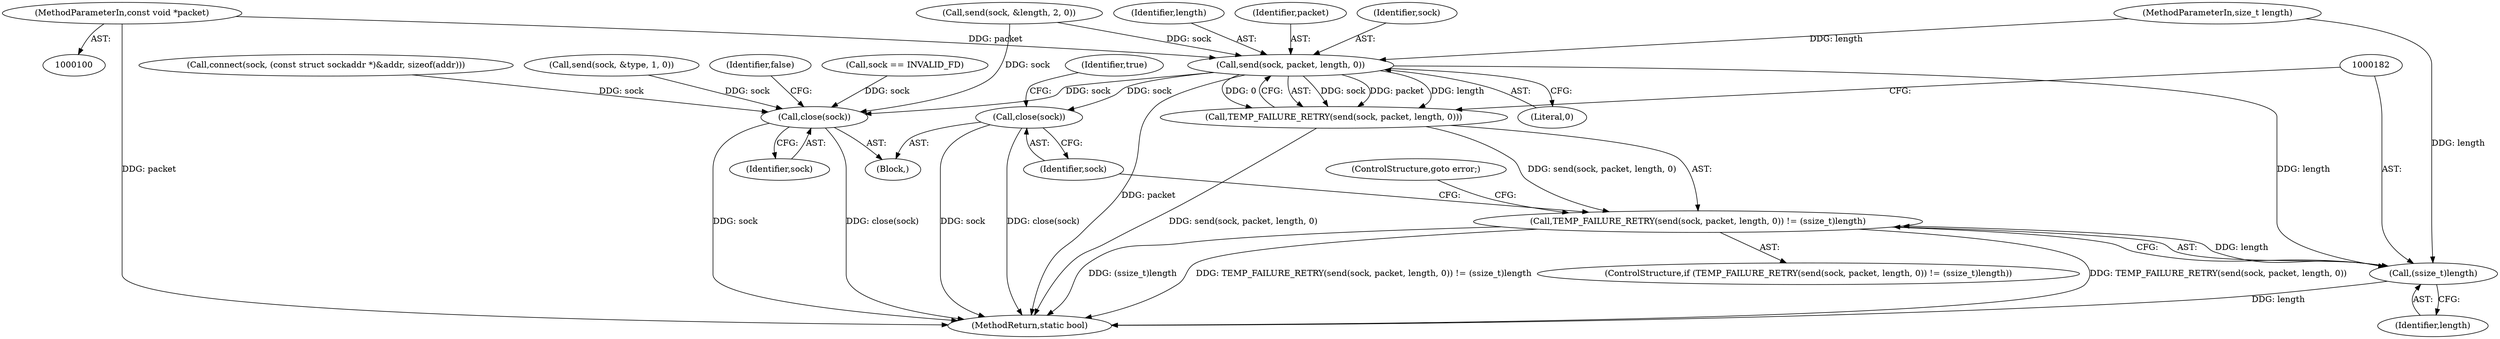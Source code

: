 digraph "0_Android_472271b153c5dc53c28beac55480a8d8434b2d5c_69@pointer" {
"1000102" [label="(MethodParameterIn,const void *packet)"];
"1000176" [label="(Call,send(sock, packet, length, 0))"];
"1000175" [label="(Call,TEMP_FAILURE_RETRY(send(sock, packet, length, 0)))"];
"1000174" [label="(Call,TEMP_FAILURE_RETRY(send(sock, packet, length, 0)) != (ssize_t)length)"];
"1000181" [label="(Call,(ssize_t)length)"];
"1000185" [label="(Call,close(sock))"];
"1000190" [label="(Call,close(sock))"];
"1000154" [label="(Call,send(sock, &type, 1, 0))"];
"1000190" [label="(Call,close(sock))"];
"1000185" [label="(Call,close(sock))"];
"1000175" [label="(Call,TEMP_FAILURE_RETRY(send(sock, packet, length, 0)))"];
"1000193" [label="(Identifier,false)"];
"1000176" [label="(Call,send(sock, packet, length, 0))"];
"1000179" [label="(Identifier,length)"];
"1000113" [label="(Call,sock == INVALID_FD)"];
"1000174" [label="(Call,TEMP_FAILURE_RETRY(send(sock, packet, length, 0)) != (ssize_t)length)"];
"1000140" [label="(Call,connect(sock, (const struct sockaddr *)&addr, sizeof(addr)))"];
"1000178" [label="(Identifier,packet)"];
"1000180" [label="(Literal,0)"];
"1000181" [label="(Call,(ssize_t)length)"];
"1000186" [label="(Identifier,sock)"];
"1000177" [label="(Identifier,sock)"];
"1000104" [label="(Block,)"];
"1000173" [label="(ControlStructure,if (TEMP_FAILURE_RETRY(send(sock, packet, length, 0)) != (ssize_t)length))"];
"1000165" [label="(Call,send(sock, &length, 2, 0))"];
"1000194" [label="(MethodReturn,static bool)"];
"1000184" [label="(ControlStructure,goto error;)"];
"1000191" [label="(Identifier,sock)"];
"1000103" [label="(MethodParameterIn,size_t length)"];
"1000183" [label="(Identifier,length)"];
"1000102" [label="(MethodParameterIn,const void *packet)"];
"1000188" [label="(Identifier,true)"];
"1000102" -> "1000100"  [label="AST: "];
"1000102" -> "1000194"  [label="DDG: packet"];
"1000102" -> "1000176"  [label="DDG: packet"];
"1000176" -> "1000175"  [label="AST: "];
"1000176" -> "1000180"  [label="CFG: "];
"1000177" -> "1000176"  [label="AST: "];
"1000178" -> "1000176"  [label="AST: "];
"1000179" -> "1000176"  [label="AST: "];
"1000180" -> "1000176"  [label="AST: "];
"1000175" -> "1000176"  [label="CFG: "];
"1000176" -> "1000194"  [label="DDG: packet"];
"1000176" -> "1000175"  [label="DDG: sock"];
"1000176" -> "1000175"  [label="DDG: packet"];
"1000176" -> "1000175"  [label="DDG: length"];
"1000176" -> "1000175"  [label="DDG: 0"];
"1000165" -> "1000176"  [label="DDG: sock"];
"1000103" -> "1000176"  [label="DDG: length"];
"1000176" -> "1000181"  [label="DDG: length"];
"1000176" -> "1000185"  [label="DDG: sock"];
"1000176" -> "1000190"  [label="DDG: sock"];
"1000175" -> "1000174"  [label="AST: "];
"1000182" -> "1000175"  [label="CFG: "];
"1000175" -> "1000194"  [label="DDG: send(sock, packet, length, 0)"];
"1000175" -> "1000174"  [label="DDG: send(sock, packet, length, 0)"];
"1000174" -> "1000173"  [label="AST: "];
"1000174" -> "1000181"  [label="CFG: "];
"1000181" -> "1000174"  [label="AST: "];
"1000184" -> "1000174"  [label="CFG: "];
"1000186" -> "1000174"  [label="CFG: "];
"1000174" -> "1000194"  [label="DDG: (ssize_t)length"];
"1000174" -> "1000194"  [label="DDG: TEMP_FAILURE_RETRY(send(sock, packet, length, 0)) != (ssize_t)length"];
"1000174" -> "1000194"  [label="DDG: TEMP_FAILURE_RETRY(send(sock, packet, length, 0))"];
"1000181" -> "1000174"  [label="DDG: length"];
"1000181" -> "1000183"  [label="CFG: "];
"1000182" -> "1000181"  [label="AST: "];
"1000183" -> "1000181"  [label="AST: "];
"1000181" -> "1000194"  [label="DDG: length"];
"1000103" -> "1000181"  [label="DDG: length"];
"1000185" -> "1000104"  [label="AST: "];
"1000185" -> "1000186"  [label="CFG: "];
"1000186" -> "1000185"  [label="AST: "];
"1000188" -> "1000185"  [label="CFG: "];
"1000185" -> "1000194"  [label="DDG: close(sock)"];
"1000185" -> "1000194"  [label="DDG: sock"];
"1000190" -> "1000104"  [label="AST: "];
"1000190" -> "1000191"  [label="CFG: "];
"1000191" -> "1000190"  [label="AST: "];
"1000193" -> "1000190"  [label="CFG: "];
"1000190" -> "1000194"  [label="DDG: close(sock)"];
"1000190" -> "1000194"  [label="DDG: sock"];
"1000113" -> "1000190"  [label="DDG: sock"];
"1000140" -> "1000190"  [label="DDG: sock"];
"1000165" -> "1000190"  [label="DDG: sock"];
"1000154" -> "1000190"  [label="DDG: sock"];
}

